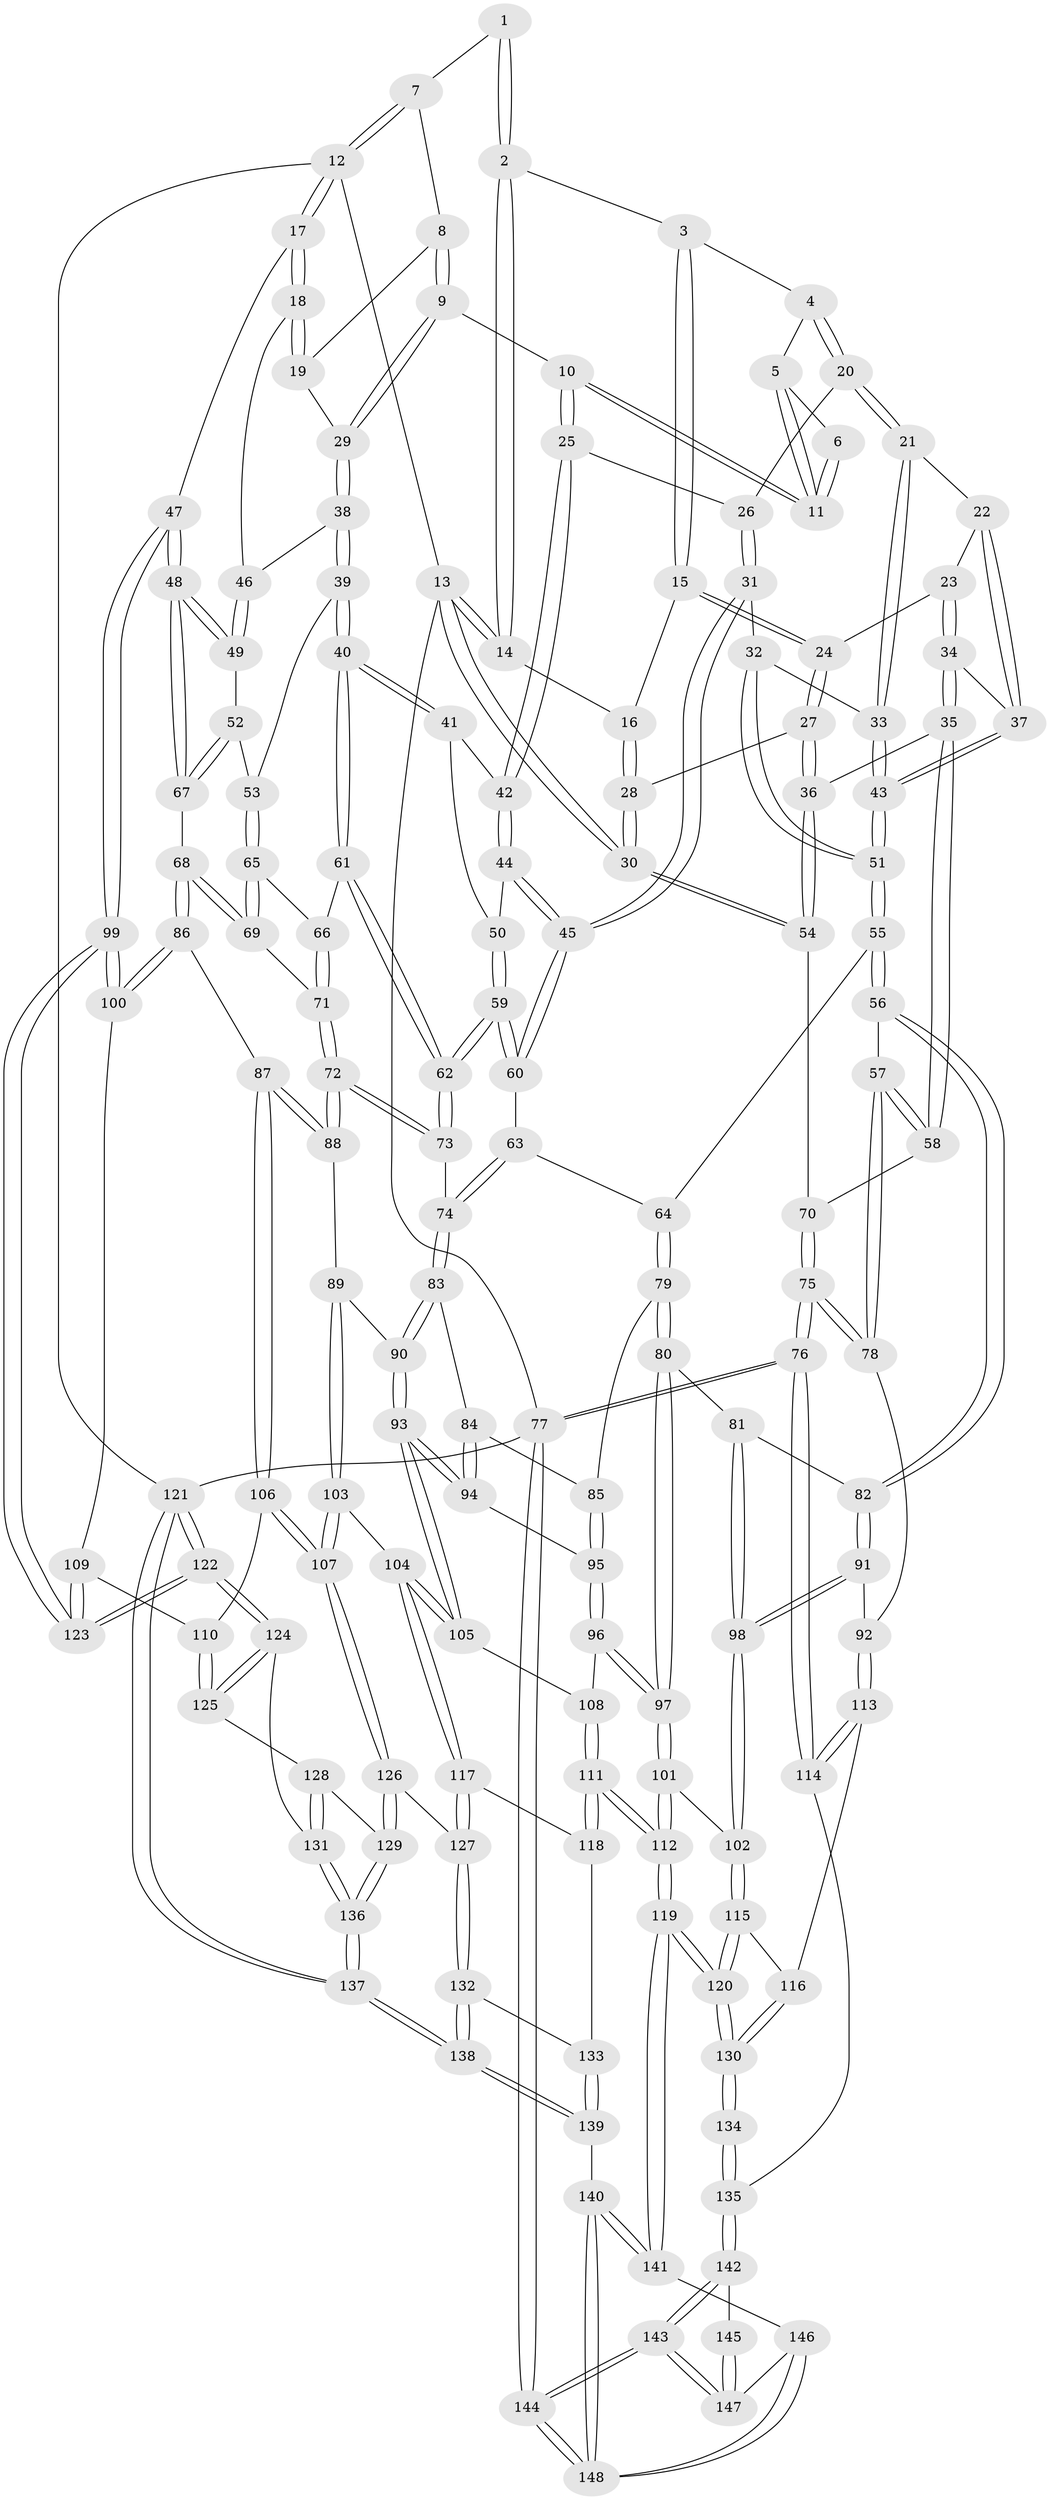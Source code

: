 // Generated by graph-tools (version 1.1) at 2025/11/02/27/25 16:11:52]
// undirected, 148 vertices, 367 edges
graph export_dot {
graph [start="1"]
  node [color=gray90,style=filled];
  1 [pos="+0.6967955679860734+0"];
  2 [pos="+0.4086926262019897+0"];
  3 [pos="+0.41659757546537995+0"];
  4 [pos="+0.43271458185701583+0"];
  5 [pos="+0.5963684503152068+0.027969680843360725"];
  6 [pos="+0.6698631567354779+0"];
  7 [pos="+0.9262462289342398+0"];
  8 [pos="+0.8482712484349558+0.014091924376731787"];
  9 [pos="+0.7980525087925484+0.09200249214659066"];
  10 [pos="+0.6892890526690425+0.12281258042412484"];
  11 [pos="+0.6874958871820234+0.1180561273396583"];
  12 [pos="+1+0"];
  13 [pos="+0+0"];
  14 [pos="+0+0"];
  15 [pos="+0.2371721709468151+0.09518681410514891"];
  16 [pos="+0.14545271690475545+0.0282711645021485"];
  17 [pos="+1+0.12840480704248924"];
  18 [pos="+1+0.16200369940640372"];
  19 [pos="+0.9481339145255187+0.11705984009015115"];
  20 [pos="+0.44343103416224455+0.04071120054950158"];
  21 [pos="+0.3839002055711286+0.14512914893948542"];
  22 [pos="+0.36419492808672954+0.15279722368440227"];
  23 [pos="+0.3108637638574412+0.1623709725479582"];
  24 [pos="+0.23789020233374575+0.1128670939568053"];
  25 [pos="+0.6778025011961358+0.13717937818186757"];
  26 [pos="+0.5179954868461215+0.11545974159826185"];
  27 [pos="+0.15752148616451725+0.20323690082756887"];
  28 [pos="+0.13522001322796195+0.1577076576396678"];
  29 [pos="+0.843254541816171+0.1811256090209629"];
  30 [pos="+0+0"];
  31 [pos="+0.524066565233627+0.2646396446950524"];
  32 [pos="+0.42529686790555077+0.2316561901256412"];
  33 [pos="+0.4079591134738764+0.21374756528791047"];
  34 [pos="+0.2538955339044442+0.2512085308789061"];
  35 [pos="+0.16219367205112228+0.28185893465949186"];
  36 [pos="+0.15511616617995883+0.2256488283336553"];
  37 [pos="+0.3224817073033411+0.2711979024868109"];
  38 [pos="+0.8534910166055965+0.21132031230804643"];
  39 [pos="+0.8212454743555885+0.27732216022800066"];
  40 [pos="+0.7934297909489734+0.2918037156704167"];
  41 [pos="+0.6991779035144311+0.21024930931661046"];
  42 [pos="+0.6768176270183371+0.15523084551169644"];
  43 [pos="+0.3370035311634806+0.28127901048598336"];
  44 [pos="+0.5615217886483597+0.26812084887011584"];
  45 [pos="+0.5312045094778396+0.2755899092209477"];
  46 [pos="+0.9427312918752309+0.21022373566958075"];
  47 [pos="+1+0.4523333802102409"];
  48 [pos="+1+0.43719085463065427"];
  49 [pos="+0.9485174608581506+0.25941856669830404"];
  50 [pos="+0.6529282844568761+0.29996270431348965"];
  51 [pos="+0.3785393756923954+0.3645588964423066"];
  52 [pos="+0.8989863409053005+0.32209958251073223"];
  53 [pos="+0.8910245358118787+0.32059253376590385"];
  54 [pos="+0+0"];
  55 [pos="+0.3863054755933593+0.4019042912613273"];
  56 [pos="+0.3186586069695853+0.43211423637958274"];
  57 [pos="+0.14583562584396556+0.40012087636872884"];
  58 [pos="+0.15285909778027318+0.30258388404922565"];
  59 [pos="+0.6989215784260732+0.38192087307426775"];
  60 [pos="+0.5109969211116664+0.3562726598437064"];
  61 [pos="+0.7563440896623622+0.3631190036603318"];
  62 [pos="+0.7135111544790296+0.3929280156719627"];
  63 [pos="+0.5095799962023013+0.3582055941400869"];
  64 [pos="+0.4012263360879495+0.4043464890936033"];
  65 [pos="+0.8808597096612599+0.3513435653585912"];
  66 [pos="+0.8420053585974874+0.4086765829991997"];
  67 [pos="+1+0.4367080820218915"];
  68 [pos="+0.923293529717975+0.47385817297919597"];
  69 [pos="+0.9037453526492268+0.46372016913004166"];
  70 [pos="+0+0.07635121609594127"];
  71 [pos="+0.8916311463052355+0.4587205201253203"];
  72 [pos="+0.7390642204798524+0.4942725306926973"];
  73 [pos="+0.7077652449459179+0.42642787028445456"];
  74 [pos="+0.5843709153426417+0.4844785203027398"];
  75 [pos="+0+0.5078431005395844"];
  76 [pos="+0+0.7333586599793862"];
  77 [pos="+0+1"];
  78 [pos="+0.08493665616457559+0.4617936600807589"];
  79 [pos="+0.46557563376213434+0.5226852324047917"];
  80 [pos="+0.3964835850050669+0.5853219339200141"];
  81 [pos="+0.35484906415918466+0.5647002309060779"];
  82 [pos="+0.323324603183742+0.5148300765745732"];
  83 [pos="+0.5785227277633711+0.500284222731438"];
  84 [pos="+0.5280939509550978+0.5284091934133316"];
  85 [pos="+0.4951757658117643+0.5355127999580663"];
  86 [pos="+0.8563114568273232+0.5877475026947976"];
  87 [pos="+0.8227208291460835+0.5871716791161822"];
  88 [pos="+0.7422695492844562+0.5395281412363592"];
  89 [pos="+0.7072391006415566+0.5707049543363779"];
  90 [pos="+0.631636389553274+0.5729273839312037"];
  91 [pos="+0.24393082132463317+0.5976524452201597"];
  92 [pos="+0.162471924584965+0.5863686777026557"];
  93 [pos="+0.5968461045491242+0.6336807778329101"];
  94 [pos="+0.5632917376956917+0.6036715575145595"];
  95 [pos="+0.4953689445108804+0.6072526945108739"];
  96 [pos="+0.4909646621122397+0.6248533634223274"];
  97 [pos="+0.41374985903904077+0.6643154451972749"];
  98 [pos="+0.29466075813260345+0.6417490272495556"];
  99 [pos="+1+0.6597979902308788"];
  100 [pos="+0.8591108063196424+0.5912633026612111"];
  101 [pos="+0.4114318875212457+0.67030959110202"];
  102 [pos="+0.30615716564670126+0.6711573919643506"];
  103 [pos="+0.7024908189618086+0.7119380728843673"];
  104 [pos="+0.6186946118614962+0.7162132749555596"];
  105 [pos="+0.594458130873816+0.6606850399252178"];
  106 [pos="+0.7433026881516073+0.7306652499962513"];
  107 [pos="+0.7414073256392583+0.7316006413270842"];
  108 [pos="+0.519551829170768+0.647281184736804"];
  109 [pos="+0.8946046981706152+0.7079266881306411"];
  110 [pos="+0.8775459501272227+0.7237576382355793"];
  111 [pos="+0.4714865426972663+0.8035063047633881"];
  112 [pos="+0.46042495020873564+0.808339261480762"];
  113 [pos="+0.14945457252864705+0.750729552027815"];
  114 [pos="+0.1300241468840039+0.7711454078216303"];
  115 [pos="+0.2867870038405119+0.7048746790404183"];
  116 [pos="+0.20231062641610065+0.7448015537720258"];
  117 [pos="+0.5746880833880456+0.7682104443497497"];
  118 [pos="+0.5659902780131999+0.776238000526518"];
  119 [pos="+0.4292935742334979+0.8561019010958912"];
  120 [pos="+0.39412964673914214+0.8425239205403972"];
  121 [pos="+1+1"];
  122 [pos="+1+0.8635882537494732"];
  123 [pos="+1+0.7152731020430546"];
  124 [pos="+0.9743514306899219+0.8675596460916237"];
  125 [pos="+0.8799268920622612+0.8116118356101202"];
  126 [pos="+0.7509546609713438+0.8208832896757259"];
  127 [pos="+0.7133862169158859+0.8393398971574461"];
  128 [pos="+0.8709769832517842+0.8166236422489155"];
  129 [pos="+0.7702451575398641+0.8401627533121259"];
  130 [pos="+0.3353646781125087+0.838603304795675"];
  131 [pos="+0.8493244933295105+0.9456260774645889"];
  132 [pos="+0.6845187148397711+0.8615907205764599"];
  133 [pos="+0.6292366584042479+0.8640969559345496"];
  134 [pos="+0.33071546242345956+0.8400724105668733"];
  135 [pos="+0.13673283512952814+0.7933692582660214"];
  136 [pos="+0.808257760250593+0.9829184002463379"];
  137 [pos="+0.7514765624179948+1"];
  138 [pos="+0.7024397330110821+1"];
  139 [pos="+0.5285983636634595+1"];
  140 [pos="+0.46887736070391095+1"];
  141 [pos="+0.44338371513156727+1"];
  142 [pos="+0.1443969378531731+0.8211546567381878"];
  143 [pos="+0.12260072829075708+0.9828551756447361"];
  144 [pos="+0+1"];
  145 [pos="+0.24830922349087894+0.8695889821177539"];
  146 [pos="+0.25746151985688526+0.917075979929721"];
  147 [pos="+0.2503425037172629+0.9096693516982973"];
  148 [pos="+0.06090516539457467+1"];
  1 -- 2;
  1 -- 2;
  1 -- 7;
  2 -- 3;
  2 -- 14;
  2 -- 14;
  3 -- 4;
  3 -- 15;
  3 -- 15;
  4 -- 5;
  4 -- 20;
  4 -- 20;
  5 -- 6;
  5 -- 11;
  5 -- 11;
  6 -- 11;
  6 -- 11;
  7 -- 8;
  7 -- 12;
  7 -- 12;
  8 -- 9;
  8 -- 9;
  8 -- 19;
  9 -- 10;
  9 -- 29;
  9 -- 29;
  10 -- 11;
  10 -- 11;
  10 -- 25;
  10 -- 25;
  12 -- 13;
  12 -- 17;
  12 -- 17;
  12 -- 121;
  13 -- 14;
  13 -- 14;
  13 -- 30;
  13 -- 30;
  13 -- 77;
  14 -- 16;
  15 -- 16;
  15 -- 24;
  15 -- 24;
  16 -- 28;
  16 -- 28;
  17 -- 18;
  17 -- 18;
  17 -- 47;
  18 -- 19;
  18 -- 19;
  18 -- 46;
  19 -- 29;
  20 -- 21;
  20 -- 21;
  20 -- 26;
  21 -- 22;
  21 -- 33;
  21 -- 33;
  22 -- 23;
  22 -- 37;
  22 -- 37;
  23 -- 24;
  23 -- 34;
  23 -- 34;
  24 -- 27;
  24 -- 27;
  25 -- 26;
  25 -- 42;
  25 -- 42;
  26 -- 31;
  26 -- 31;
  27 -- 28;
  27 -- 36;
  27 -- 36;
  28 -- 30;
  28 -- 30;
  29 -- 38;
  29 -- 38;
  30 -- 54;
  30 -- 54;
  31 -- 32;
  31 -- 45;
  31 -- 45;
  32 -- 33;
  32 -- 51;
  32 -- 51;
  33 -- 43;
  33 -- 43;
  34 -- 35;
  34 -- 35;
  34 -- 37;
  35 -- 36;
  35 -- 58;
  35 -- 58;
  36 -- 54;
  36 -- 54;
  37 -- 43;
  37 -- 43;
  38 -- 39;
  38 -- 39;
  38 -- 46;
  39 -- 40;
  39 -- 40;
  39 -- 53;
  40 -- 41;
  40 -- 41;
  40 -- 61;
  40 -- 61;
  41 -- 42;
  41 -- 50;
  42 -- 44;
  42 -- 44;
  43 -- 51;
  43 -- 51;
  44 -- 45;
  44 -- 45;
  44 -- 50;
  45 -- 60;
  45 -- 60;
  46 -- 49;
  46 -- 49;
  47 -- 48;
  47 -- 48;
  47 -- 99;
  47 -- 99;
  48 -- 49;
  48 -- 49;
  48 -- 67;
  48 -- 67;
  49 -- 52;
  50 -- 59;
  50 -- 59;
  51 -- 55;
  51 -- 55;
  52 -- 53;
  52 -- 67;
  52 -- 67;
  53 -- 65;
  53 -- 65;
  54 -- 70;
  55 -- 56;
  55 -- 56;
  55 -- 64;
  56 -- 57;
  56 -- 82;
  56 -- 82;
  57 -- 58;
  57 -- 58;
  57 -- 78;
  57 -- 78;
  58 -- 70;
  59 -- 60;
  59 -- 60;
  59 -- 62;
  59 -- 62;
  60 -- 63;
  61 -- 62;
  61 -- 62;
  61 -- 66;
  62 -- 73;
  62 -- 73;
  63 -- 64;
  63 -- 74;
  63 -- 74;
  64 -- 79;
  64 -- 79;
  65 -- 66;
  65 -- 69;
  65 -- 69;
  66 -- 71;
  66 -- 71;
  67 -- 68;
  68 -- 69;
  68 -- 69;
  68 -- 86;
  68 -- 86;
  69 -- 71;
  70 -- 75;
  70 -- 75;
  71 -- 72;
  71 -- 72;
  72 -- 73;
  72 -- 73;
  72 -- 88;
  72 -- 88;
  73 -- 74;
  74 -- 83;
  74 -- 83;
  75 -- 76;
  75 -- 76;
  75 -- 78;
  75 -- 78;
  76 -- 77;
  76 -- 77;
  76 -- 114;
  76 -- 114;
  77 -- 144;
  77 -- 144;
  77 -- 121;
  78 -- 92;
  79 -- 80;
  79 -- 80;
  79 -- 85;
  80 -- 81;
  80 -- 97;
  80 -- 97;
  81 -- 82;
  81 -- 98;
  81 -- 98;
  82 -- 91;
  82 -- 91;
  83 -- 84;
  83 -- 90;
  83 -- 90;
  84 -- 85;
  84 -- 94;
  84 -- 94;
  85 -- 95;
  85 -- 95;
  86 -- 87;
  86 -- 100;
  86 -- 100;
  87 -- 88;
  87 -- 88;
  87 -- 106;
  87 -- 106;
  88 -- 89;
  89 -- 90;
  89 -- 103;
  89 -- 103;
  90 -- 93;
  90 -- 93;
  91 -- 92;
  91 -- 98;
  91 -- 98;
  92 -- 113;
  92 -- 113;
  93 -- 94;
  93 -- 94;
  93 -- 105;
  93 -- 105;
  94 -- 95;
  95 -- 96;
  95 -- 96;
  96 -- 97;
  96 -- 97;
  96 -- 108;
  97 -- 101;
  97 -- 101;
  98 -- 102;
  98 -- 102;
  99 -- 100;
  99 -- 100;
  99 -- 123;
  99 -- 123;
  100 -- 109;
  101 -- 102;
  101 -- 112;
  101 -- 112;
  102 -- 115;
  102 -- 115;
  103 -- 104;
  103 -- 107;
  103 -- 107;
  104 -- 105;
  104 -- 105;
  104 -- 117;
  104 -- 117;
  105 -- 108;
  106 -- 107;
  106 -- 107;
  106 -- 110;
  107 -- 126;
  107 -- 126;
  108 -- 111;
  108 -- 111;
  109 -- 110;
  109 -- 123;
  109 -- 123;
  110 -- 125;
  110 -- 125;
  111 -- 112;
  111 -- 112;
  111 -- 118;
  111 -- 118;
  112 -- 119;
  112 -- 119;
  113 -- 114;
  113 -- 114;
  113 -- 116;
  114 -- 135;
  115 -- 116;
  115 -- 120;
  115 -- 120;
  116 -- 130;
  116 -- 130;
  117 -- 118;
  117 -- 127;
  117 -- 127;
  118 -- 133;
  119 -- 120;
  119 -- 120;
  119 -- 141;
  119 -- 141;
  120 -- 130;
  120 -- 130;
  121 -- 122;
  121 -- 122;
  121 -- 137;
  121 -- 137;
  122 -- 123;
  122 -- 123;
  122 -- 124;
  122 -- 124;
  124 -- 125;
  124 -- 125;
  124 -- 131;
  125 -- 128;
  126 -- 127;
  126 -- 129;
  126 -- 129;
  127 -- 132;
  127 -- 132;
  128 -- 129;
  128 -- 131;
  128 -- 131;
  129 -- 136;
  129 -- 136;
  130 -- 134;
  130 -- 134;
  131 -- 136;
  131 -- 136;
  132 -- 133;
  132 -- 138;
  132 -- 138;
  133 -- 139;
  133 -- 139;
  134 -- 135;
  134 -- 135;
  135 -- 142;
  135 -- 142;
  136 -- 137;
  136 -- 137;
  137 -- 138;
  137 -- 138;
  138 -- 139;
  138 -- 139;
  139 -- 140;
  140 -- 141;
  140 -- 141;
  140 -- 148;
  140 -- 148;
  141 -- 146;
  142 -- 143;
  142 -- 143;
  142 -- 145;
  143 -- 144;
  143 -- 144;
  143 -- 147;
  143 -- 147;
  144 -- 148;
  144 -- 148;
  145 -- 147;
  145 -- 147;
  146 -- 147;
  146 -- 148;
  146 -- 148;
}
